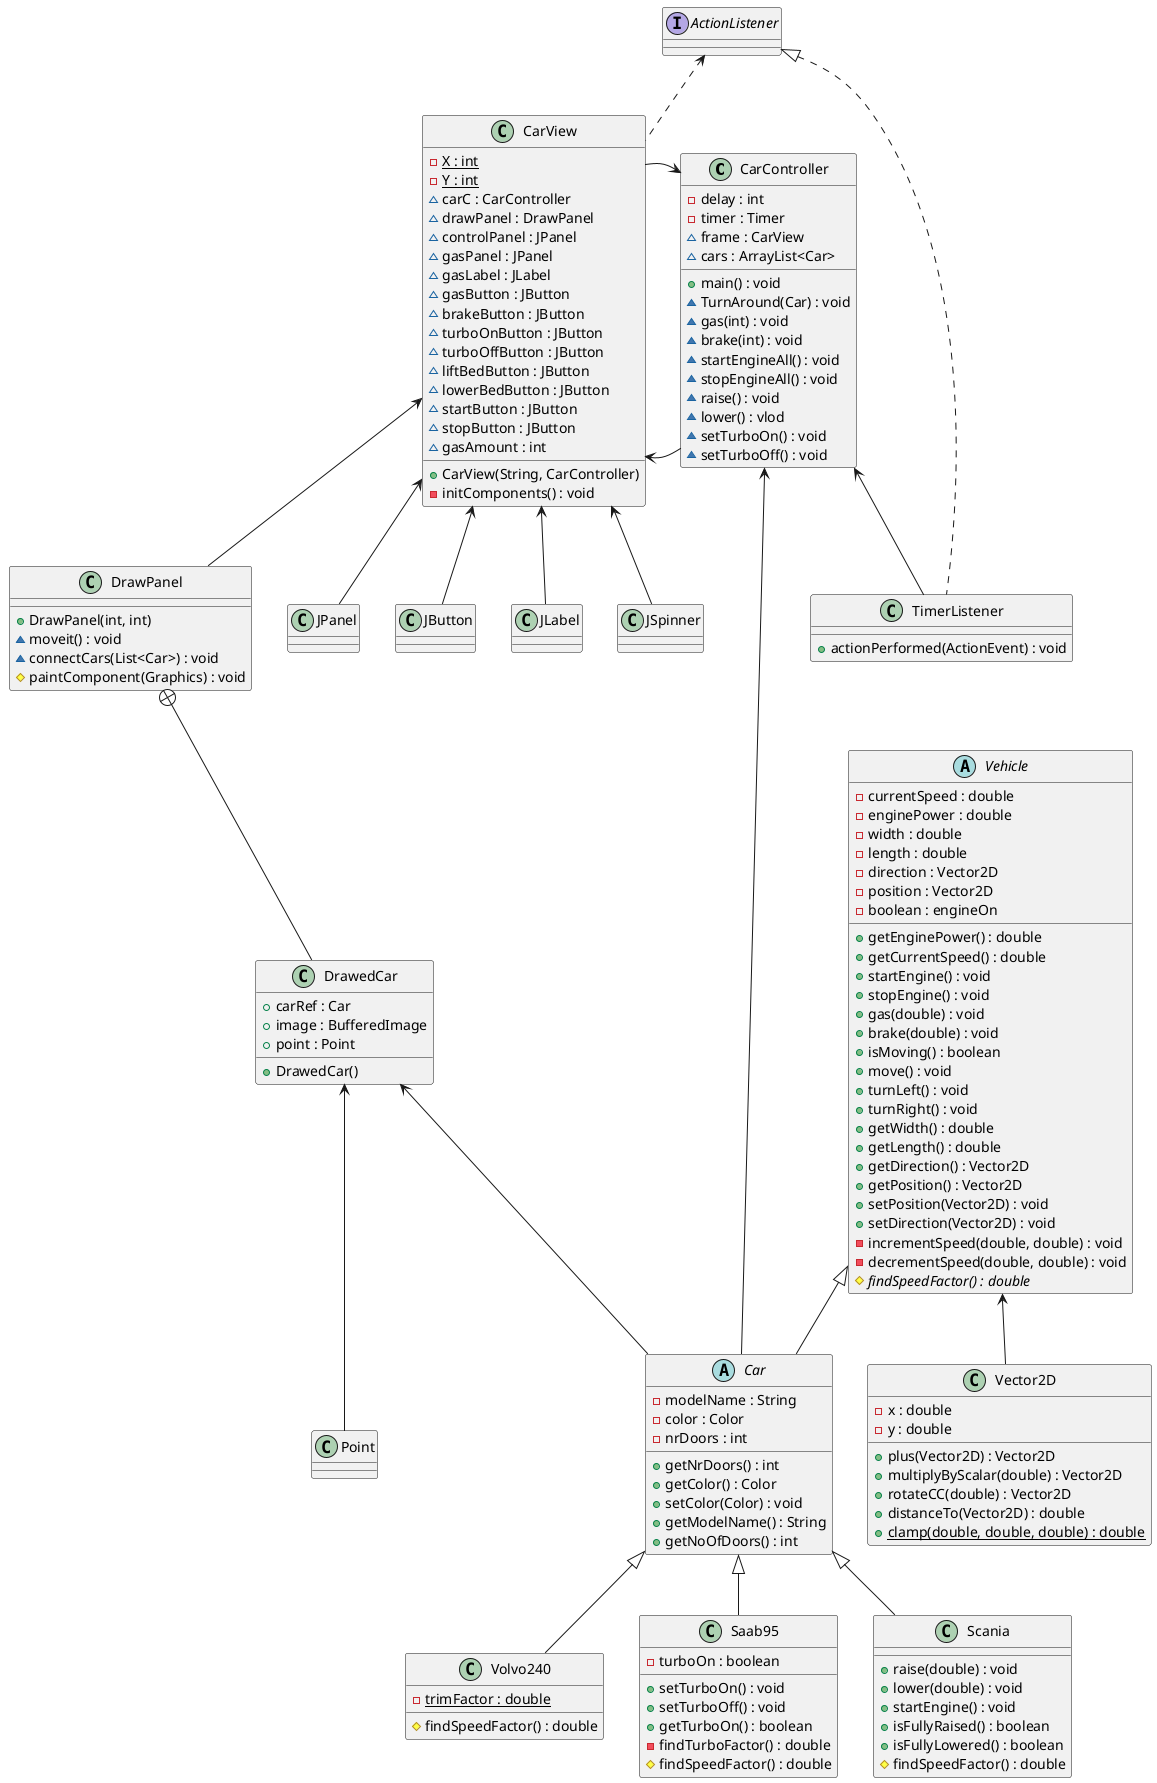 @startuml

class CarController {
-delay : int
-timer : Timer
~frame : CarView
~cars : ArrayList<Car>

+main() : void
~TurnAround(Car) : void
~gas(int) : void
~brake(int) : void
~startEngineAll() : void
~stopEngineAll() : void
~raise() : void
~lower() : vlod
~setTurboOn() : void
~setTurboOff() : void
}

class TimerListener {
+actionPerformed(ActionEvent) : void
}

class CarView {
-{static} X : int
-{static} Y : int
~ carC : CarController
~ drawPanel : DrawPanel
~ controlPanel : JPanel
~ gasPanel : JPanel
~ gasLabel : JLabel
~ gasButton : JButton
~ brakeButton : JButton
~ turboOnButton : JButton
~ turboOffButton : JButton
~ liftBedButton : JButton
~ lowerBedButton : JButton
~ startButton : JButton
~ stopButton : JButton
~ gasAmount : int
+ CarView(String, CarController)
- initComponents() : void

}

class DrawPanel{
+DrawPanel(int, int)
~moveit() : void
~connectCars(List<Car>) : void
#paintComponent(Graphics) : void
}

class DrawedCar {
+ carRef : Car
+ image : BufferedImage
+ point : Point
+ DrawedCar()
}

class Point{
}
class JSpinner{}
class JPanel{}
class JButton {}
class JLabel {}

class Volvo240 {
-{static} trimFactor : double
#findSpeedFactor() : double
}

class Saab95 {
-turboOn : boolean
+setTurboOn() : void
+setTurboOff() : void
+getTurboOn() : boolean
-findTurboFactor() : double
#findSpeedFactor() : double
}

class Scania {
+raise(double) : void
+lower(double) : void
+startEngine() : void
+isFullyRaised() : boolean
+isFullyLowered() : boolean
#findSpeedFactor() : double
}

interface ActionListener

abstract class Car {
-modelName : String
-color : Color
-nrDoors : int
+getNrDoors() : int
+getColor() : Color
+setColor(Color) : void
+getModelName() : String
+getNoOfDoors() : int
}

abstract class Vehicle {
-currentSpeed : double
-enginePower : double
-width : double
-length : double
-direction : Vector2D
-position : Vector2D
-boolean : engineOn
+getEnginePower() : double
+getCurrentSpeed() : double
+startEngine() : void
+stopEngine() : void
+gas(double) : void
+brake(double) : void
+isMoving() : boolean
+move() : void
+turnLeft() : void
+turnRight() : void
+getWidth() : double
+getLength() : double
+getDirection() : Vector2D
+getPosition() : Vector2D
+setPosition(Vector2D) : void
+setDirection(Vector2D) : void
-incrementSpeed(double, double) : void
-decrementSpeed(double, double) : void
#{abstract} findSpeedFactor() : double

}



class Vector2D {
-x : double
-y : double
+plus(Vector2D) : Vector2D
+multiplyByScalar(double) : Vector2D
+rotateCC(double) : Vector2D
+distanceTo(Vector2D) : double
+{static}clamp(double, double, double) : double
}




CarView <-- CarController
CarView <-- DrawPanel
CarView <-- JPanel
CarView <-- JLabel
CarView <-- JButton
CarView <-- JSpinner
ActionListener <.. CarView

CarController <-- Car
CarController <- CarView
CarController <-- TimerListener

ActionListener <|.. TimerListener
Car <|-- Volvo240
Car <|-- Saab95
Car <|-- Scania



DrawPanel +-- DrawedCar

DrawedCar <-- Point
DrawedCar <-- Car

Vehicle <-- Vector2D

Vehicle <|-- Car




@enduml


abstract class Container {}
class LIFO {}
class FIFO {}
class Ferry{}
Car <|-- TransportTruck
class TransportTruck {}
TransportTruck <-- LIFO
Ferry <-- FIFO
Vehicle <|-- Ferry
Container <|-- FIFO
Container <|-- LIFO